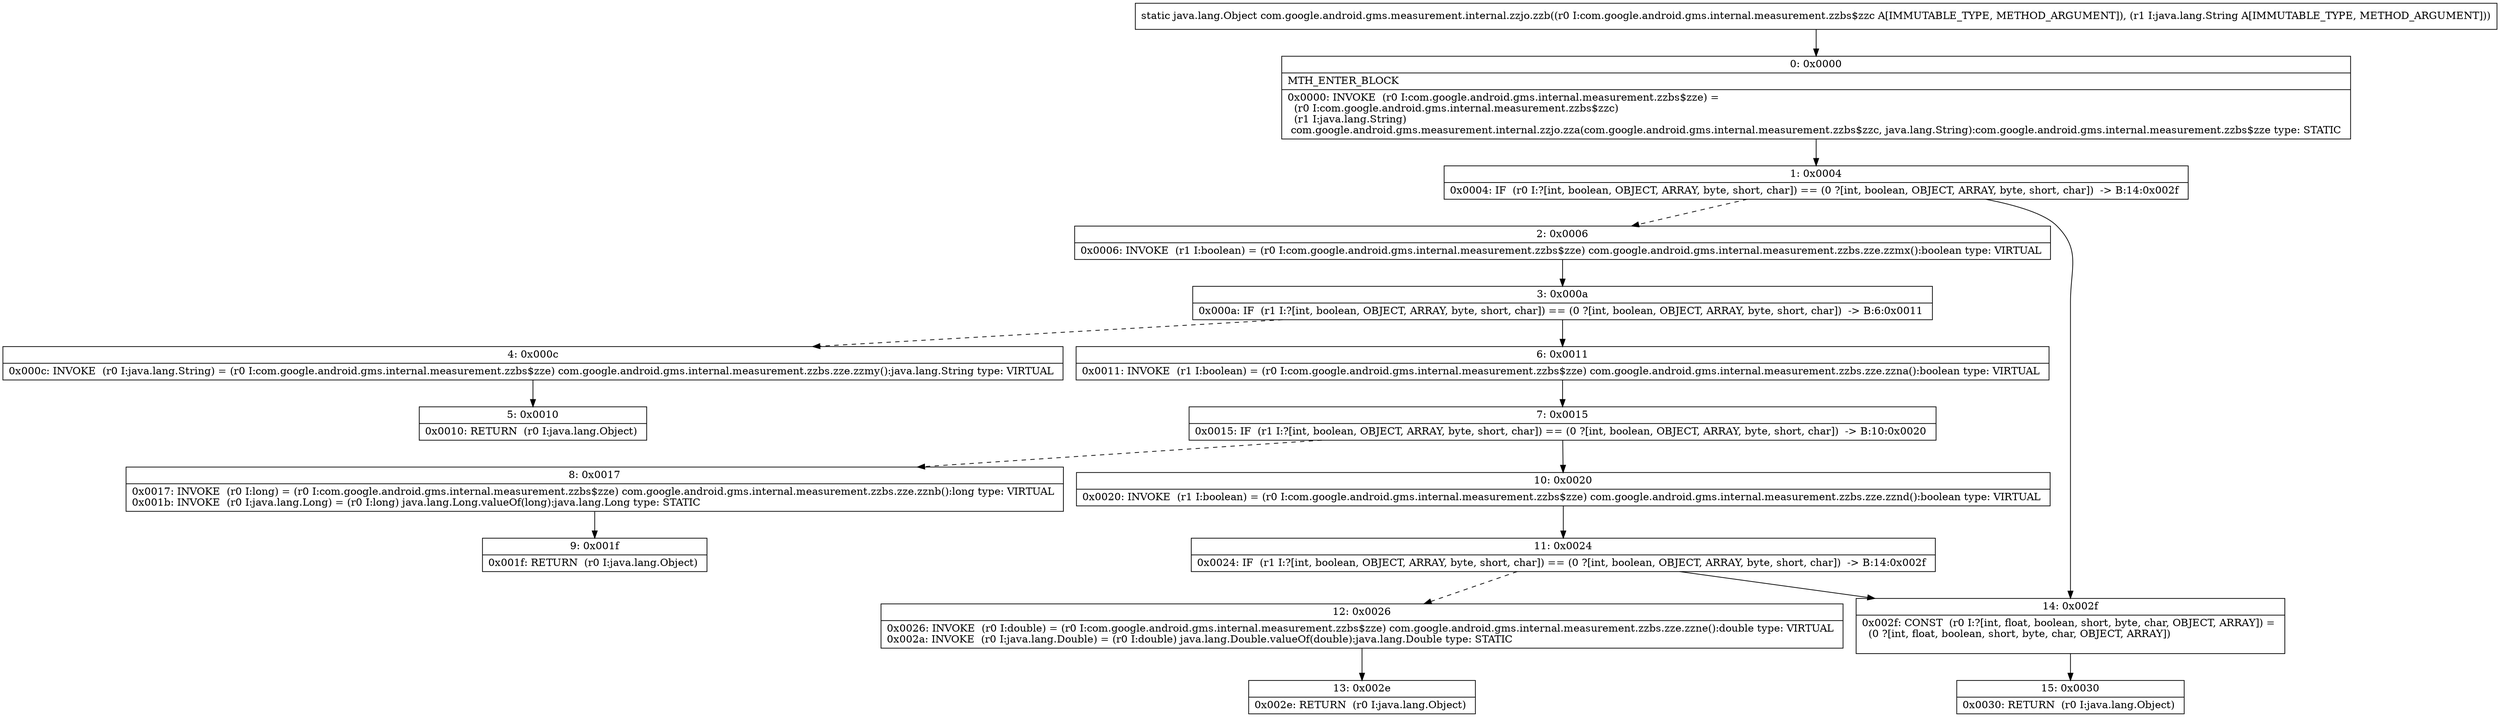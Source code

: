 digraph "CFG forcom.google.android.gms.measurement.internal.zzjo.zzb(Lcom\/google\/android\/gms\/internal\/measurement\/zzbs$zzc;Ljava\/lang\/String;)Ljava\/lang\/Object;" {
Node_0 [shape=record,label="{0\:\ 0x0000|MTH_ENTER_BLOCK\l|0x0000: INVOKE  (r0 I:com.google.android.gms.internal.measurement.zzbs$zze) = \l  (r0 I:com.google.android.gms.internal.measurement.zzbs$zzc)\l  (r1 I:java.lang.String)\l com.google.android.gms.measurement.internal.zzjo.zza(com.google.android.gms.internal.measurement.zzbs$zzc, java.lang.String):com.google.android.gms.internal.measurement.zzbs$zze type: STATIC \l}"];
Node_1 [shape=record,label="{1\:\ 0x0004|0x0004: IF  (r0 I:?[int, boolean, OBJECT, ARRAY, byte, short, char]) == (0 ?[int, boolean, OBJECT, ARRAY, byte, short, char])  \-\> B:14:0x002f \l}"];
Node_2 [shape=record,label="{2\:\ 0x0006|0x0006: INVOKE  (r1 I:boolean) = (r0 I:com.google.android.gms.internal.measurement.zzbs$zze) com.google.android.gms.internal.measurement.zzbs.zze.zzmx():boolean type: VIRTUAL \l}"];
Node_3 [shape=record,label="{3\:\ 0x000a|0x000a: IF  (r1 I:?[int, boolean, OBJECT, ARRAY, byte, short, char]) == (0 ?[int, boolean, OBJECT, ARRAY, byte, short, char])  \-\> B:6:0x0011 \l}"];
Node_4 [shape=record,label="{4\:\ 0x000c|0x000c: INVOKE  (r0 I:java.lang.String) = (r0 I:com.google.android.gms.internal.measurement.zzbs$zze) com.google.android.gms.internal.measurement.zzbs.zze.zzmy():java.lang.String type: VIRTUAL \l}"];
Node_5 [shape=record,label="{5\:\ 0x0010|0x0010: RETURN  (r0 I:java.lang.Object) \l}"];
Node_6 [shape=record,label="{6\:\ 0x0011|0x0011: INVOKE  (r1 I:boolean) = (r0 I:com.google.android.gms.internal.measurement.zzbs$zze) com.google.android.gms.internal.measurement.zzbs.zze.zzna():boolean type: VIRTUAL \l}"];
Node_7 [shape=record,label="{7\:\ 0x0015|0x0015: IF  (r1 I:?[int, boolean, OBJECT, ARRAY, byte, short, char]) == (0 ?[int, boolean, OBJECT, ARRAY, byte, short, char])  \-\> B:10:0x0020 \l}"];
Node_8 [shape=record,label="{8\:\ 0x0017|0x0017: INVOKE  (r0 I:long) = (r0 I:com.google.android.gms.internal.measurement.zzbs$zze) com.google.android.gms.internal.measurement.zzbs.zze.zznb():long type: VIRTUAL \l0x001b: INVOKE  (r0 I:java.lang.Long) = (r0 I:long) java.lang.Long.valueOf(long):java.lang.Long type: STATIC \l}"];
Node_9 [shape=record,label="{9\:\ 0x001f|0x001f: RETURN  (r0 I:java.lang.Object) \l}"];
Node_10 [shape=record,label="{10\:\ 0x0020|0x0020: INVOKE  (r1 I:boolean) = (r0 I:com.google.android.gms.internal.measurement.zzbs$zze) com.google.android.gms.internal.measurement.zzbs.zze.zznd():boolean type: VIRTUAL \l}"];
Node_11 [shape=record,label="{11\:\ 0x0024|0x0024: IF  (r1 I:?[int, boolean, OBJECT, ARRAY, byte, short, char]) == (0 ?[int, boolean, OBJECT, ARRAY, byte, short, char])  \-\> B:14:0x002f \l}"];
Node_12 [shape=record,label="{12\:\ 0x0026|0x0026: INVOKE  (r0 I:double) = (r0 I:com.google.android.gms.internal.measurement.zzbs$zze) com.google.android.gms.internal.measurement.zzbs.zze.zzne():double type: VIRTUAL \l0x002a: INVOKE  (r0 I:java.lang.Double) = (r0 I:double) java.lang.Double.valueOf(double):java.lang.Double type: STATIC \l}"];
Node_13 [shape=record,label="{13\:\ 0x002e|0x002e: RETURN  (r0 I:java.lang.Object) \l}"];
Node_14 [shape=record,label="{14\:\ 0x002f|0x002f: CONST  (r0 I:?[int, float, boolean, short, byte, char, OBJECT, ARRAY]) = \l  (0 ?[int, float, boolean, short, byte, char, OBJECT, ARRAY])\l \l}"];
Node_15 [shape=record,label="{15\:\ 0x0030|0x0030: RETURN  (r0 I:java.lang.Object) \l}"];
MethodNode[shape=record,label="{static java.lang.Object com.google.android.gms.measurement.internal.zzjo.zzb((r0 I:com.google.android.gms.internal.measurement.zzbs$zzc A[IMMUTABLE_TYPE, METHOD_ARGUMENT]), (r1 I:java.lang.String A[IMMUTABLE_TYPE, METHOD_ARGUMENT])) }"];
MethodNode -> Node_0;
Node_0 -> Node_1;
Node_1 -> Node_2[style=dashed];
Node_1 -> Node_14;
Node_2 -> Node_3;
Node_3 -> Node_4[style=dashed];
Node_3 -> Node_6;
Node_4 -> Node_5;
Node_6 -> Node_7;
Node_7 -> Node_8[style=dashed];
Node_7 -> Node_10;
Node_8 -> Node_9;
Node_10 -> Node_11;
Node_11 -> Node_12[style=dashed];
Node_11 -> Node_14;
Node_12 -> Node_13;
Node_14 -> Node_15;
}

